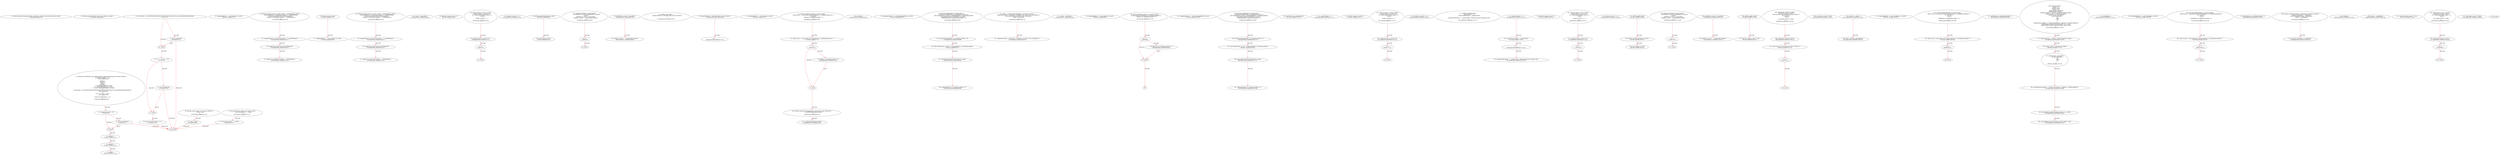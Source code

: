 digraph  {
13 [label="2_ function transferFrom(address from, address to, uint256 value) external returns (bool);\n13-function_definition-3-3", method="transferFrom(address from,address to,uint256 value)", type_label=function_definition];
35 [label="5_ function signer() external view returns (address _signer);\n35-function_definition-6-6", method="signer()", type_label=function_definition];
47 [label="8_ function recover(bytes32 hash, bytes memory signature) internal pure returns (address) {\n        if (signature.length != 65) {\n            return (address(0));\n        }\n        bytes32 r;\n        bytes32 s;\n        uint8 v;\n        assembly {\n            r := mload(add(signature, 0x20))\n            s := mload(add(signature, 0x40))\n            v := byte(0, mload(add(signature, 0x60)))\n        }\n        if (uint256(s) > 0x7FFFFFFFFFFFFFFFFFFFFFFFFFFFFFFF5D576E7357A4501DDFE92F46681B20A0) {\n            return address(0);\n        }\n        if (v != 27 && v != 28) {\n            return address(0);\n        }\n        return ecrecover(hash, v, r, s);\n    }\n47-function_definition-9-28", method="recover(bytes32 hash,bytes memory signature)", type_label=function_definition];
64 [label="9_ if_signature.length != 65\n64-if-10-12", method="recover(bytes32 hash,bytes memory signature)", type_label=if];
1197 [label="9_ end_if", method="recover(bytes32 hash,bytes memory signature)", type_label=end_if];
71 [label="10_ return (address(0));\n71-return-11-11", method="recover(bytes32 hash,bytes memory signature)", type_label=return];
76 [label="12_ bytes32 r;\n76-new_variable-13-13", method="recover(bytes32 hash,bytes memory signature)", type_label=new_variable];
81 [label="13_ bytes32 s;\n81-new_variable-14-14", method="recover(bytes32 hash,bytes memory signature)", type_label=new_variable];
86 [label="14_ uint8 v;\n86-new_variable-15-15", method="recover(bytes32 hash,bytes memory signature)", type_label=new_variable];
131 [label="20_ if_uint256(s) > 0x7FFFFFFFFFFFFFFFFFFFFFFFFFFFFFFF5D576E7357A4501DDFE92F46681B20A0\n131-if-21-23", method="recover(bytes32 hash,bytes memory signature)", type_label=if];
1264 [label="20_ end_if", method="recover(bytes32 hash,bytes memory signature)", type_label=end_if];
138 [label="21_ return address(0);\n138-return-22-22", method="recover(bytes32 hash,bytes memory signature)", type_label=return];
142 [label="23_ if_v != 27 && v != 28\n142-if-24-26", method="recover(bytes32 hash,bytes memory signature)", type_label=if];
1275 [label="23_ end_if", method="recover(bytes32 hash,bytes memory signature)", type_label=end_if];
151 [label="24_ return address(0);\n151-return-25-25", method="recover(bytes32 hash,bytes memory signature)", type_label=return];
155 [label="26_ return ecrecover(hash, v, r, s);\n155-return-27-27", method="recover(bytes32 hash,bytes memory signature)", type_label=return];
169 [label="30_ mapping(address => uint) balances_re_ent38;\n169-new_variable-31-31", method="", type_label=new_variable];
175 [label="31_ function withdrawFunds_re_ent38 (uint256 _weiToWithdraw) public {\n        require(balances_re_ent38[msg.sender] >= _weiToWithdraw);\n        require(msg.sender.send(_weiToWithdraw));   \n        balances_re_ent38[msg.sender] -= _weiToWithdraw;\n    }\n175-function_definition-32-36", method="withdrawFunds_re_ent38(uint256 _weiToWithdraw)", type_label=function_definition];
183 [label="32_ require(balances_re_ent38[msg.sender] >= _weiToWithdraw);\n183-expression_statement-33-33", method="withdrawFunds_re_ent38(uint256 _weiToWithdraw)", type_label=expression_statement];
194 [label="33_ require(msg.sender.send(_weiToWithdraw));\n194-expression_statement-34-34", method="withdrawFunds_re_ent38(uint256 _weiToWithdraw)", type_label=expression_statement];
206 [label="34_ balances_re_ent38[msg.sender] -= _weiToWithdraw;\n206-expression_statement-35-35", method="withdrawFunds_re_ent38(uint256 _weiToWithdraw)", type_label=expression_statement];
214 [label="36_ address private _owner;\n214-new_variable-37-37", method="", type_label=new_variable];
219 [label="37_ mapping(address => uint) balances_re_ent31;\n219-new_variable-38-38", method="", type_label=new_variable];
225 [label="38_ function withdrawFunds_re_ent31 (uint256 _weiToWithdraw) public {\n        require(balances_re_ent31[msg.sender] >= _weiToWithdraw);\n        require(msg.sender.send(_weiToWithdraw));   \n        balances_re_ent31[msg.sender] -= _weiToWithdraw;\n    }\n225-function_definition-39-43", method="withdrawFunds_re_ent31(uint256 _weiToWithdraw)", type_label=function_definition];
233 [label="39_ require(balances_re_ent31[msg.sender] >= _weiToWithdraw);\n233-expression_statement-40-40", method="withdrawFunds_re_ent31(uint256 _weiToWithdraw)", type_label=expression_statement];
244 [label="40_ require(msg.sender.send(_weiToWithdraw));\n244-expression_statement-41-41", method="withdrawFunds_re_ent31(uint256 _weiToWithdraw)", type_label=expression_statement];
256 [label="41_ balances_re_ent31[msg.sender] -= _weiToWithdraw;\n256-expression_statement-42-42", method="withdrawFunds_re_ent31(uint256 _weiToWithdraw)", type_label=expression_statement];
276 [label="45_ _owner = msg.sender;\n276-expression_statement-46-46", method="", type_label=expression_statement];
290 [label="48_ uint256 counter_re_ent14 =0;\n290-new_variable-49-49", method="", type_label=new_variable];
295 [label="49_ function callme_re_ent14() public{\n        require(counter_re_ent14<=5);\n	if( ! (msg.sender.send(10 ether) ) ){\n            revert();\n        }\n        counter_re_ent14 += 1;\n    }\n295-function_definition-50-56", method="callme_re_ent14()", type_label=function_definition];
299 [label="50_ require(counter_re_ent14<=5);\n299-expression_statement-51-51", method="callme_re_ent14()", type_label=expression_statement];
306 [label="51_ if\n306-if-52-54", method="callme_re_ent14()", type_label=if];
1439 [label="51_ end_if", method="callme_re_ent14()", type_label=end_if];
321 [label="54_ counter_re_ent14 += 1;\n321-expression_statement-55-55", method="callme_re_ent14()", type_label=expression_statement];
325 [label="56_ function owner() public view returns (address) {\n        return _owner;\n    }\n325-function_definition-57-59", method="owner()", type_label=function_definition];
334 [label="57_ return _owner;\n334-return-58-58", method="owner()", type_label=return];
336 [label="59_ address payable lastPlayer_re_ent30;\n336-new_variable-60-60", method="", type_label=new_variable];
340 [label="60_ uint jackpot_re_ent30;\n340-new_variable-61-61", method="", type_label=new_variable];
344 [label="61_ function buyTicket_re_ent30() public{\n	    if (!(lastPlayer_re_ent30.send(jackpot_re_ent30)))\n        revert();\n      lastPlayer_re_ent30 = msg.sender;\n      jackpot_re_ent30    = address(this).balance;\n    }\n344-function_definition-62-67", method="buyTicket_re_ent30()", type_label=function_definition];
348 [label="62_ if\n348-if-63-64", method="buyTicket_re_ent30()", type_label=if];
1481 [label="62_ end_if", method="buyTicket_re_ent30()", type_label=end_if];
359 [label="64_ lastPlayer_re_ent30 = msg.sender;\n359-expression_statement-65-65", method="buyTicket_re_ent30()", type_label=expression_statement];
365 [label="65_ jackpot_re_ent30    = address(this).balance;\n365-expression_statement-66-66", method="buyTicket_re_ent30()", type_label=expression_statement];
373 [label="67_ modifier onlyOwner() {\n        require(isOwner(), \"Ownable: caller is not the owner\");\n        _;\n    }\n373-expression_statement-68-71", method="", type_label=expression_statement];
376 [label="68_ require(isOwner(), \"Ownable: caller is not the owner\");\n376-expression_statement-69-69", method="", type_label=expression_statement];
385 [label="69_ _;\n385-expression_statement-70-70", method="", type_label=expression_statement];
387 [label="71_ function isOwner() public view returns (bool) {\n        return msg.sender == _owner;\n    }\n387-function_definition-72-74", method="isOwner()", type_label=function_definition];
396 [label="72_ return msg.sender == _owner;\n396-return-73-73", method="isOwner()", type_label=return];
402 [label="74_ mapping(address => uint) balances_re_ent8;\n402-new_variable-75-75", method="", type_label=new_variable];
408 [label="75_ function withdraw_balances_re_ent8 () public {\n       (bool success,) = msg.sender.call.value(balances_re_ent8[msg.sender ])(\"\");\n       if (success)\n          balances_re_ent8[msg.sender] = 0;\n      }\n408-function_definition-76-80", method="withdraw_balances_re_ent8()", type_label=function_definition];
412 [label="76_ (bool success,) = msg.sender.call.value(balances_re_ent8[msg.sender ])(\"\");\n412-new_variable-77-77", method="withdraw_balances_re_ent8()", type_label=new_variable];
436 [label="77_ if\n436-if-78-79", method="withdraw_balances_re_ent8()", type_label=if];
1569 [label="77_ end_if", method="withdraw_balances_re_ent8()", type_label=end_if];
438 [label="78_ balances_re_ent8[msg.sender] = 0;\n438-expression_statement-79-79", method="withdraw_balances_re_ent8()", type_label=expression_statement];
446 [label="80_ function transferOwnership(address newOwner) public onlyOwner {\n        _transferOwnership(newOwner);\n    }\n446-function_definition-81-83", method="transferOwnership(address newOwner)", type_label=function_definition];
453 [label="80_ onlyOwner\n453-expression_statement-81-81", method="transferOwnership(address newOwner)", type_label=expression_statement];
456 [label="81_ _transferOwnership(newOwner);\n456-expression_statement-82-82", method="transferOwnership(address newOwner)", type_label=expression_statement];
461 [label="83_ mapping(address => uint) redeemableEther_re_ent39;\n461-new_variable-84-84", method="", type_label=new_variable];
467 [label="84_ function claimReward_re_ent39() public {        \n        require(redeemableEther_re_ent39[msg.sender] > 0);\n        uint transferValue_re_ent39 = redeemableEther_re_ent39[msg.sender];\n        msg.sender.transfer(transferValue_re_ent39);    \n        redeemableEther_re_ent39[msg.sender] = 0;\n    }\n467-function_definition-85-90", method="claimReward_re_ent39()", type_label=function_definition];
471 [label="85_ require(redeemableEther_re_ent39[msg.sender] > 0);\n471-expression_statement-86-86", method="claimReward_re_ent39()", type_label=expression_statement];
482 [label="86_ uint transferValue_re_ent39 = redeemableEther_re_ent39[msg.sender];\n482-new_variable-87-87", method="claimReward_re_ent39()", type_label=new_variable];
492 [label="87_ msg.sender.transfer(transferValue_re_ent39);\n492-expression_statement-88-88", method="claimReward_re_ent39()", type_label=expression_statement];
501 [label="88_ redeemableEther_re_ent39[msg.sender] = 0;\n501-expression_statement-89-89", method="claimReward_re_ent39()", type_label=expression_statement];
509 [label="90_ function _transferOwnership(address newOwner) internal {\n        require(newOwner != address(0), \"Ownable: new owner is the zero address\");\n        emit OwnershipTransferred(_owner, newOwner);\n        _owner = newOwner;\n    }\n509-function_definition-91-95", method="_transferOwnership(address newOwner)", type_label=function_definition];
517 [label="91_ require(newOwner != address(0), \"Ownable: new owner is the zero address\");\n517-expression_statement-92-92", method="_transferOwnership(address newOwner)", type_label=expression_statement];
535 [label="93_ _owner = newOwner;\n535-expression_statement-94-94", method="_transferOwnership(address newOwner)", type_label=expression_statement];
539 [label="95_ mapping(address => uint) balances_re_ent36;\n539-new_variable-96-96", method="", type_label=new_variable];
545 [label="96_ function withdraw_balances_re_ent36 () public {\n       if (msg.sender.send(balances_re_ent36[msg.sender ]))\n          balances_re_ent36[msg.sender] = 0;\n      }\n545-function_definition-97-100", method="withdraw_balances_re_ent36()", type_label=function_definition];
549 [label="97_ if\n549-if-98-99", method="withdraw_balances_re_ent36()", type_label=if];
1682 [label="97_ end_if", method="withdraw_balances_re_ent36()", type_label=end_if];
562 [label="98_ balances_re_ent36[msg.sender] = 0;\n562-expression_statement-99-99", method="withdraw_balances_re_ent36()", type_label=expression_statement];
573 [label="102_ mapping(address => uint) redeemableEther_re_ent4;\n573-new_variable-103-103", method="", type_label=new_variable];
579 [label="103_ function claimReward_re_ent4() public {        \n        require(redeemableEther_re_ent4[msg.sender] > 0);\n        uint transferValue_re_ent4 = redeemableEther_re_ent4[msg.sender];\n        msg.sender.transfer(transferValue_re_ent4);    \n        redeemableEther_re_ent4[msg.sender] = 0;\n    }\n579-function_definition-104-109", method="claimReward_re_ent4()", type_label=function_definition];
583 [label="104_ require(redeemableEther_re_ent4[msg.sender] > 0);\n583-expression_statement-105-105", method="claimReward_re_ent4()", type_label=expression_statement];
594 [label="105_ uint transferValue_re_ent4 = redeemableEther_re_ent4[msg.sender];\n594-new_variable-106-106", method="claimReward_re_ent4()", type_label=new_variable];
604 [label="106_ msg.sender.transfer(transferValue_re_ent4);\n604-expression_statement-107-107", method="claimReward_re_ent4()", type_label=expression_statement];
613 [label="107_ redeemableEther_re_ent4[msg.sender] = 0;\n613-expression_statement-108-108", method="claimReward_re_ent4()", type_label=expression_statement];
621 [label="109_ uint256 private _guardCounter;\n621-new_variable-110-110", method="", type_label=new_variable];
628 [label="111_ _guardCounter = 1;\n628-expression_statement-112-112", method="", type_label=expression_statement];
632 [label="113_ uint256 counter_re_ent35 =0;\n632-new_variable-114-114", method="", type_label=new_variable];
637 [label="114_ function callme_re_ent35() public{\n        require(counter_re_ent35<=5);\n	if( ! (msg.sender.send(10 ether) ) ){\n            revert();\n        }\n        counter_re_ent35 += 1;\n    }\n637-function_definition-115-121", method="callme_re_ent35()", type_label=function_definition];
641 [label="115_ require(counter_re_ent35<=5);\n641-expression_statement-116-116", method="callme_re_ent35()", type_label=expression_statement];
648 [label="116_ if\n648-if-117-119", method="callme_re_ent35()", type_label=if];
1781 [label="116_ end_if", method="callme_re_ent35()", type_label=end_if];
663 [label="119_ counter_re_ent35 += 1;\n663-expression_statement-120-120", method="callme_re_ent35()", type_label=expression_statement];
667 [label="121_ modifier nonReentrant() {\n        _guardCounter += 1;\n        uint256 localCounter = _guardCounter;\n        _;\n        require(localCounter == _guardCounter, \"ReentrancyGuard: reentrant call\");\n    }\n667-expression_statement-122-127", method="", type_label=expression_statement];
670 [label="122_ _guardCounter += 1;\n670-expression_statement-123-123", method="", type_label=expression_statement];
674 [label="123_ uint256 localCounter = _guardCounter;\n674-new_variable-124-124", method="", type_label=new_variable];
680 [label="124_ _;\n680-expression_statement-125-125", method="", type_label=expression_statement];
682 [label="125_ require(localCounter == _guardCounter, \"ReentrancyGuard: reentrant call\");\n682-expression_statement-126-126", method="", type_label=expression_statement];
701 [label="129_ uint256 counter_re_ent7 =0;\n701-new_variable-130-130", method="", type_label=new_variable];
706 [label="130_ function callme_re_ent7() public{\n        require(counter_re_ent7<=5);\n	if( ! (msg.sender.send(10 ether) ) ){\n            revert();\n        }\n        counter_re_ent7 += 1;\n    }\n706-function_definition-131-137", method="callme_re_ent7()", type_label=function_definition];
710 [label="131_ require(counter_re_ent7<=5);\n710-expression_statement-132-132", method="callme_re_ent7()", type_label=expression_statement];
717 [label="132_ if\n717-if-133-135", method="callme_re_ent7()", type_label=if];
1850 [label="132_ end_if", method="callme_re_ent7()", type_label=end_if];
732 [label="135_ counter_re_ent7 += 1;\n732-expression_statement-136-136", method="callme_re_ent7()", type_label=expression_statement];
736 [label="137_ IERC20 public token;\n736-new_variable-138-138", method="", type_label=new_variable];
742 [label="138_ address payable lastPlayer_re_ent23;\n742-new_variable-139-139", method="", type_label=new_variable];
746 [label="139_ uint jackpot_re_ent23;\n746-new_variable-140-140", method="", type_label=new_variable];
750 [label="140_ function buyTicket_re_ent23() public{\n	    if (!(lastPlayer_re_ent23.send(jackpot_re_ent23)))\n        revert();\n      lastPlayer_re_ent23 = msg.sender;\n      jackpot_re_ent23    = address(this).balance;\n    }\n750-function_definition-141-146", method="buyTicket_re_ent23()", type_label=function_definition];
754 [label="141_ if\n754-if-142-143", method="buyTicket_re_ent23()", type_label=if];
1887 [label="141_ end_if", method="buyTicket_re_ent23()", type_label=end_if];
765 [label="143_ lastPlayer_re_ent23 = msg.sender;\n765-expression_statement-144-144", method="buyTicket_re_ent23()", type_label=expression_statement];
771 [label="144_ jackpot_re_ent23    = address(this).balance;\n771-expression_statement-145-145", method="buyTicket_re_ent23()", type_label=expression_statement];
779 [label="146_ address public relayer;\n779-new_variable-147-147", method="", type_label=new_variable];
784 [label="147_ bool not_called_re_ent13 = true;\n784-new_variable-148-148", method="", type_label=new_variable];
790 [label="148_ function bug_re_ent13() public{\n        require(not_called_re_ent13);\n        (bool success,)=msg.sender.call.value(1 ether)(\"\");\n        if( ! success ){\n            revert();\n        }\n        not_called_re_ent13 = false;\n    }\n790-function_definition-149-156", method="bug_re_ent13()", type_label=function_definition];
794 [label="149_ require(not_called_re_ent13);\n794-expression_statement-150-150", method="bug_re_ent13()", type_label=expression_statement];
799 [label="150_ (bool success,)=msg.sender.call.value(1 ether)(\"\");\n799-new_variable-151-151", method="bug_re_ent13()", type_label=new_variable];
820 [label="151_ if\n820-if-152-154", method="bug_re_ent13()", type_label=if];
1953 [label="151_ end_if", method="bug_re_ent13()", type_label=end_if];
826 [label="154_ not_called_re_ent13 = false;\n826-expression_statement-155-155", method="bug_re_ent13()", type_label=expression_statement];
851 [label="158_ relayer = _relayer;\n851-expression_statement-159-159", method="", type_label=expression_statement];
855 [label="159_ token = IERC20(_tokenAddress);\n855-expression_statement-160-160", method="", type_label=expression_statement];
862 [label="161_ mapping(address => uint) userBalance_re_ent40;\n862-new_variable-162-162", method="", type_label=new_variable];
868 [label="162_ function withdrawBalance_re_ent40() public{\n        (bool success,)=msg.sender.call.value(userBalance_re_ent40[msg.sender])(\"\");\n        if( ! success ){\n            revert();\n        }\n        userBalance_re_ent40[msg.sender] = 0;\n    }\n868-function_definition-163-169", method="withdrawBalance_re_ent40()", type_label=function_definition];
872 [label="163_ (bool success,)=msg.sender.call.value(userBalance_re_ent40[msg.sender])(\"\");\n872-new_variable-164-164", method="withdrawBalance_re_ent40()", type_label=new_variable];
896 [label="164_ if\n896-if-165-167", method="withdrawBalance_re_ent40()", type_label=if];
2029 [label="164_ end_if", method="withdrawBalance_re_ent40()", type_label=end_if];
902 [label="167_ userBalance_re_ent40[msg.sender] = 0;\n902-expression_statement-168-168", method="withdrawBalance_re_ent40()", type_label=expression_statement];
910 [label="169_ function execute(\n        address _to, \n        uint256 _value, \n        uint256 _fee, \n        bytes calldata _signature\n    ) nonReentrant external {\n        require(tx.origin == relayer, \"Invalid transaction origin\");\n        Marmo marmo = Marmo(msg.sender);\n        bytes32 hash = keccak256(\n            abi.encodePacked(\n                _to,\n                _value,\n                _fee\n            )\n        );\n        require(marmo.signer() == ECDSA.recover(hash, _signature), \"Invalid signature\");\n        require(token.transferFrom(msg.sender, _to, _value));\n        require(token.transferFrom(msg.sender, relayer, _fee));\n    }\n910-function_definition-170-188", method="execute(address _to,uint256 _value,uint256 _fee,bytes calldata _signature)", type_label=function_definition];
928 [label="174_ nonReentrant\n928-expression_statement-175-175", method="execute(address _to,uint256 _value,uint256 _fee,bytes calldata _signature)", type_label=expression_statement];
932 [label="175_ require(tx.origin == relayer, \"Invalid transaction origin\");\n932-expression_statement-176-176", method="execute(address _to,uint256 _value,uint256 _fee,bytes calldata _signature)", type_label=expression_statement];
944 [label="176_ Marmo marmo = Marmo(msg.sender);\n944-new_variable-177-177", method="execute(address _to,uint256 _value,uint256 _fee,bytes calldata _signature)", type_label=new_variable];
956 [label="177_ bytes32 hash = keccak256(\n            abi.encodePacked(\n                _to,\n                _value,\n                _fee\n            )\n        );\n956-new_variable-178-184", method="execute(address _to,uint256 _value,uint256 _fee,bytes calldata _signature)", type_label=new_variable];
974 [label="184_ require(marmo.signer() == ECDSA.recover(hash, _signature), \"Invalid signature\");\n974-expression_statement-185-185", method="execute(address _to,uint256 _value,uint256 _fee,bytes calldata _signature)", type_label=expression_statement];
994 [label="185_ require(token.transferFrom(msg.sender, _to, _value));\n994-expression_statement-186-186", method="execute(address _to,uint256 _value,uint256 _fee,bytes calldata _signature)", type_label=expression_statement];
1010 [label="186_ require(token.transferFrom(msg.sender, relayer, _fee));\n1010-expression_statement-187-187", method="execute(address _to,uint256 _value,uint256 _fee,bytes calldata _signature)", type_label=expression_statement];
1026 [label="188_ mapping(address => uint) userBalance_re_ent33;\n1026-new_variable-189-189", method="", type_label=new_variable];
1032 [label="189_ function withdrawBalance_re_ent33() public{\n        (bool success,)= msg.sender.call.value(userBalance_re_ent33[msg.sender])(\"\");\n        if( ! success ){\n            revert();\n        }\n        userBalance_re_ent33[msg.sender] = 0;\n    }\n1032-function_definition-190-196", method="withdrawBalance_re_ent33()", type_label=function_definition];
1036 [label="190_ (bool success,)= msg.sender.call.value(userBalance_re_ent33[msg.sender])(\"\");\n1036-new_variable-191-191", method="withdrawBalance_re_ent33()", type_label=new_variable];
1060 [label="191_ if\n1060-if-192-194", method="withdrawBalance_re_ent33()", type_label=if];
2193 [label="191_ end_if", method="withdrawBalance_re_ent33()", type_label=end_if];
1066 [label="194_ userBalance_re_ent33[msg.sender] = 0;\n1066-expression_statement-195-195", method="withdrawBalance_re_ent33()", type_label=expression_statement];
1074 [label="196_ function setRelayer(address _newRelayer) onlyOwner external {\n        require(_newRelayer != address(0));\n        emit NewRelayer(relayer, _newRelayer);\n        relayer = _newRelayer;\n    }\n1074-function_definition-197-201", method="setRelayer(address _newRelayer)", type_label=function_definition];
1080 [label="196_ onlyOwner\n1080-expression_statement-197-197", method="setRelayer(address _newRelayer)", type_label=expression_statement];
1084 [label="197_ require(_newRelayer != address(0));\n1084-expression_statement-198-198", method="setRelayer(address _newRelayer)", type_label=expression_statement];
1099 [label="199_ relayer = _newRelayer;\n1099-expression_statement-200-200", method="setRelayer(address _newRelayer)", type_label=expression_statement];
1103 [label="201_ bool not_called_re_ent27 = true;\n1103-new_variable-202-202", method="", type_label=new_variable];
1109 [label="202_ function bug_re_ent27() public{\n        require(not_called_re_ent27);\n        if( ! (msg.sender.send(1 ether) ) ){\n            revert();\n        }\n        not_called_re_ent27 = false;\n    }\n1109-function_definition-203-209", method="bug_re_ent27()", type_label=function_definition];
1113 [label="203_ require(not_called_re_ent27);\n1113-expression_statement-204-204", method="bug_re_ent27()", type_label=expression_statement];
1118 [label="204_ if\n1118-if-205-207", method="bug_re_ent27()", type_label=if];
2251 [label="204_ end_if", method="bug_re_ent27()", type_label=end_if];
1133 [label="207_ not_called_re_ent27 = false;\n1133-expression_statement-208-208", method="bug_re_ent27()", type_label=expression_statement];
1 [label="0_ start_node", method="", type_label=start];
2 [label="0_ exit_node", method="", type_label=exit];
570;
47 -> 64  [color=red, controlflow_type=next_line, edge_type=CFG_edge, key=0, label=next_line];
64 -> 71  [color=red, controlflow_type=pos_next, edge_type=CFG_edge, key=0, label=pos_next];
64 -> 1197  [color=red, controlflow_type=neg_next, edge_type=CFG_edge, key=0, label=neg_next];
1197 -> 76  [color=red, controlflow_type=next_line, edge_type=CFG_edge, key=0, label=next_line];
71 -> 1197  [color=red, controlflow_type=end_if, edge_type=CFG_edge, key=0, label=end_if];
71 -> 2  [color=red, controlflow_type=return_exit, edge_type=CFG_edge, key=0, label=return_exit];
76 -> 81  [color=red, controlflow_type=next_line, edge_type=CFG_edge, key=0, label=next_line];
81 -> 86  [color=red, controlflow_type=next_line, edge_type=CFG_edge, key=0, label=next_line];
131 -> 138  [color=red, controlflow_type=pos_next, edge_type=CFG_edge, key=0, label=pos_next];
131 -> 1264  [color=red, controlflow_type=neg_next, edge_type=CFG_edge, key=0, label=neg_next];
1264 -> 142  [color=red, controlflow_type=next_line, edge_type=CFG_edge, key=0, label=next_line];
138 -> 1264  [color=red, controlflow_type=end_if, edge_type=CFG_edge, key=0, label=end_if];
138 -> 2  [color=red, controlflow_type=return_exit, edge_type=CFG_edge, key=0, label=return_exit];
142 -> 151  [color=red, controlflow_type=pos_next, edge_type=CFG_edge, key=0, label=pos_next];
142 -> 1275  [color=red, controlflow_type=neg_next, edge_type=CFG_edge, key=0, label=neg_next];
1275 -> 155  [color=red, controlflow_type=next_line, edge_type=CFG_edge, key=0, label=next_line];
151 -> 1275  [color=red, controlflow_type=end_if, edge_type=CFG_edge, key=0, label=end_if];
151 -> 2  [color=red, controlflow_type=return_exit, edge_type=CFG_edge, key=0, label=return_exit];
155 -> 2  [color=red, controlflow_type=return_exit, edge_type=CFG_edge, key=0, label=return_exit];
175 -> 183  [color=red, controlflow_type=next_line, edge_type=CFG_edge, key=0, label=next_line];
183 -> 194  [color=red, controlflow_type=next_line, edge_type=CFG_edge, key=0, label=next_line];
194 -> 206  [color=red, controlflow_type=next_line, edge_type=CFG_edge, key=0, label=next_line];
214 -> 219  [color=red, controlflow_type=next_line, edge_type=CFG_edge, key=0, label=next_line];
225 -> 233  [color=red, controlflow_type=next_line, edge_type=CFG_edge, key=0, label=next_line];
233 -> 244  [color=red, controlflow_type=next_line, edge_type=CFG_edge, key=0, label=next_line];
244 -> 256  [color=red, controlflow_type=next_line, edge_type=CFG_edge, key=0, label=next_line];
295 -> 299  [color=red, controlflow_type=next_line, edge_type=CFG_edge, key=0, label=next_line];
299 -> 306  [color=red, controlflow_type=next_line, edge_type=CFG_edge, key=0, label=next_line];
306 -> 1439  [color=red, controlflow_type=neg_next, edge_type=CFG_edge, key=0, label=neg_next];
325 -> 334  [color=red, controlflow_type=next_line, edge_type=CFG_edge, key=0, label=next_line];
334 -> 2  [color=red, controlflow_type=return_exit, edge_type=CFG_edge, key=0, label=return_exit];
336 -> 340  [color=red, controlflow_type=next_line, edge_type=CFG_edge, key=0, label=next_line];
344 -> 348  [color=red, controlflow_type=next_line, edge_type=CFG_edge, key=0, label=next_line];
348 -> 1481  [color=red, controlflow_type=neg_next, edge_type=CFG_edge, key=0, label=neg_next];
359 -> 365  [color=red, controlflow_type=next_line, edge_type=CFG_edge, key=0, label=next_line];
376 -> 385  [color=red, controlflow_type=next_line, edge_type=CFG_edge, key=0, label=next_line];
387 -> 396  [color=red, controlflow_type=next_line, edge_type=CFG_edge, key=0, label=next_line];
396 -> 2  [color=red, controlflow_type=return_exit, edge_type=CFG_edge, key=0, label=return_exit];
408 -> 412  [color=red, controlflow_type=next_line, edge_type=CFG_edge, key=0, label=next_line];
412 -> 436  [color=red, controlflow_type=next_line, edge_type=CFG_edge, key=0, label=next_line];
436 -> 438  [color=red, controlflow_type=pos_next, edge_type=CFG_edge, key=0, label=pos_next];
436 -> 1569  [color=red, controlflow_type=neg_next, edge_type=CFG_edge, key=0, label=neg_next];
1569 -> 446  [color=red, controlflow_type=next_line, edge_type=CFG_edge, key=0, label=next_line];
438 -> 1569  [color=red, controlflow_type=end_if, edge_type=CFG_edge, key=0, label=end_if];
446 -> 456  [color=red, controlflow_type=next_line, edge_type=CFG_edge, key=0, label=next_line];
467 -> 471  [color=red, controlflow_type=next_line, edge_type=CFG_edge, key=0, label=next_line];
471 -> 482  [color=red, controlflow_type=next_line, edge_type=CFG_edge, key=0, label=next_line];
482 -> 492  [color=red, controlflow_type=next_line, edge_type=CFG_edge, key=0, label=next_line];
492 -> 501  [color=red, controlflow_type=next_line, edge_type=CFG_edge, key=0, label=next_line];
509 -> 517  [color=red, controlflow_type=next_line, edge_type=CFG_edge, key=0, label=next_line];
545 -> 549  [color=red, controlflow_type=next_line, edge_type=CFG_edge, key=0, label=next_line];
549 -> 562  [color=red, controlflow_type=pos_next, edge_type=CFG_edge, key=0, label=pos_next];
549 -> 1682  [color=red, controlflow_type=neg_next, edge_type=CFG_edge, key=0, label=neg_next];
1682 -> 570  [color=red, controlflow_type=next_line, edge_type=CFG_edge, key=0, label=next_line];
562 -> 1682  [color=red, controlflow_type=end_if, edge_type=CFG_edge, key=0, label=end_if];
579 -> 583  [color=red, controlflow_type=next_line, edge_type=CFG_edge, key=0, label=next_line];
583 -> 594  [color=red, controlflow_type=next_line, edge_type=CFG_edge, key=0, label=next_line];
594 -> 604  [color=red, controlflow_type=next_line, edge_type=CFG_edge, key=0, label=next_line];
604 -> 613  [color=red, controlflow_type=next_line, edge_type=CFG_edge, key=0, label=next_line];
637 -> 641  [color=red, controlflow_type=next_line, edge_type=CFG_edge, key=0, label=next_line];
641 -> 648  [color=red, controlflow_type=next_line, edge_type=CFG_edge, key=0, label=next_line];
648 -> 1781  [color=red, controlflow_type=neg_next, edge_type=CFG_edge, key=0, label=neg_next];
670 -> 674  [color=red, controlflow_type=next_line, edge_type=CFG_edge, key=0, label=next_line];
674 -> 680  [color=red, controlflow_type=next_line, edge_type=CFG_edge, key=0, label=next_line];
680 -> 682  [color=red, controlflow_type=next_line, edge_type=CFG_edge, key=0, label=next_line];
706 -> 710  [color=red, controlflow_type=next_line, edge_type=CFG_edge, key=0, label=next_line];
710 -> 717  [color=red, controlflow_type=next_line, edge_type=CFG_edge, key=0, label=next_line];
717 -> 1850  [color=red, controlflow_type=neg_next, edge_type=CFG_edge, key=0, label=neg_next];
736 -> 742  [color=red, controlflow_type=next_line, edge_type=CFG_edge, key=0, label=next_line];
742 -> 746  [color=red, controlflow_type=next_line, edge_type=CFG_edge, key=0, label=next_line];
750 -> 754  [color=red, controlflow_type=next_line, edge_type=CFG_edge, key=0, label=next_line];
754 -> 1887  [color=red, controlflow_type=neg_next, edge_type=CFG_edge, key=0, label=neg_next];
765 -> 771  [color=red, controlflow_type=next_line, edge_type=CFG_edge, key=0, label=next_line];
779 -> 784  [color=red, controlflow_type=next_line, edge_type=CFG_edge, key=0, label=next_line];
790 -> 794  [color=red, controlflow_type=next_line, edge_type=CFG_edge, key=0, label=next_line];
794 -> 799  [color=red, controlflow_type=next_line, edge_type=CFG_edge, key=0, label=next_line];
799 -> 820  [color=red, controlflow_type=next_line, edge_type=CFG_edge, key=0, label=next_line];
820 -> 1953  [color=red, controlflow_type=neg_next, edge_type=CFG_edge, key=0, label=neg_next];
851 -> 855  [color=red, controlflow_type=next_line, edge_type=CFG_edge, key=0, label=next_line];
868 -> 872  [color=red, controlflow_type=next_line, edge_type=CFG_edge, key=0, label=next_line];
872 -> 896  [color=red, controlflow_type=next_line, edge_type=CFG_edge, key=0, label=next_line];
896 -> 2029  [color=red, controlflow_type=neg_next, edge_type=CFG_edge, key=0, label=neg_next];
910 -> 932  [color=red, controlflow_type=next_line, edge_type=CFG_edge, key=0, label=next_line];
932 -> 944  [color=red, controlflow_type=next_line, edge_type=CFG_edge, key=0, label=next_line];
944 -> 956  [color=red, controlflow_type=next_line, edge_type=CFG_edge, key=0, label=next_line];
956 -> 974  [color=red, controlflow_type=next_line, edge_type=CFG_edge, key=0, label=next_line];
974 -> 994  [color=red, controlflow_type=next_line, edge_type=CFG_edge, key=0, label=next_line];
994 -> 1010  [color=red, controlflow_type=next_line, edge_type=CFG_edge, key=0, label=next_line];
1032 -> 1036  [color=red, controlflow_type=next_line, edge_type=CFG_edge, key=0, label=next_line];
1036 -> 1060  [color=red, controlflow_type=next_line, edge_type=CFG_edge, key=0, label=next_line];
1060 -> 2193  [color=red, controlflow_type=neg_next, edge_type=CFG_edge, key=0, label=neg_next];
1074 -> 1084  [color=red, controlflow_type=next_line, edge_type=CFG_edge, key=0, label=next_line];
1109 -> 1113  [color=red, controlflow_type=next_line, edge_type=CFG_edge, key=0, label=next_line];
1113 -> 1118  [color=red, controlflow_type=next_line, edge_type=CFG_edge, key=0, label=next_line];
1118 -> 2251  [color=red, controlflow_type=neg_next, edge_type=CFG_edge, key=0, label=neg_next];
}
